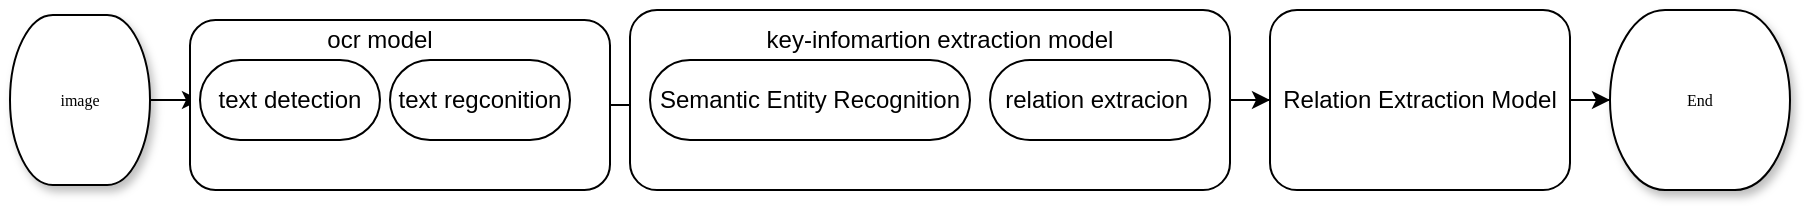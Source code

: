 <mxfile version="24.5.2" type="github">
  <diagram name="Page-1" id="edf60f1a-56cd-e834-aa8a-f176f3a09ee4">
    <mxGraphModel dx="1436" dy="674" grid="1" gridSize="10" guides="1" tooltips="1" connect="1" arrows="1" fold="1" page="1" pageScale="1" pageWidth="1100" pageHeight="850" background="none" math="0" shadow="0">
      <root>
        <mxCell id="0" />
        <mxCell id="1" parent="0" />
        <mxCell id="0HX5EbVThGRFoe1aolxp-29" value="" style="edgeStyle=orthogonalEdgeStyle;rounded=0;orthogonalLoop=1;jettySize=auto;html=1;" edge="1" parent="1" source="60e70716793133e9-30" target="0HX5EbVThGRFoe1aolxp-7">
          <mxGeometry relative="1" as="geometry" />
        </mxCell>
        <mxCell id="60e70716793133e9-30" value="image" style="strokeWidth=1;html=1;shape=mxgraph.flowchart.terminator;whiteSpace=wrap;rounded=0;shadow=1;labelBackgroundColor=none;fontFamily=Verdana;fontSize=8;align=center;" parent="1" vertex="1">
          <mxGeometry x="10" y="72.5" width="70" height="85" as="geometry" />
        </mxCell>
        <mxCell id="0HX5EbVThGRFoe1aolxp-31" value="" style="edgeStyle=orthogonalEdgeStyle;rounded=0;orthogonalLoop=1;jettySize=auto;html=1;" edge="1" parent="1" source="0HX5EbVThGRFoe1aolxp-5" target="0HX5EbVThGRFoe1aolxp-19">
          <mxGeometry relative="1" as="geometry" />
        </mxCell>
        <mxCell id="0HX5EbVThGRFoe1aolxp-5" value="" style="rounded=1;whiteSpace=wrap;html=1;" vertex="1" parent="1">
          <mxGeometry x="100" y="75" width="210" height="85" as="geometry" />
        </mxCell>
        <mxCell id="0HX5EbVThGRFoe1aolxp-6" value="text regconition" style="rounded=1;whiteSpace=wrap;html=1;arcSize=50;" vertex="1" parent="1">
          <mxGeometry x="200" y="95" width="90" height="40" as="geometry" />
        </mxCell>
        <mxCell id="0HX5EbVThGRFoe1aolxp-7" value="text detection" style="rounded=1;whiteSpace=wrap;html=1;arcSize=50;" vertex="1" parent="1">
          <mxGeometry x="105" y="95" width="90" height="40" as="geometry" />
        </mxCell>
        <mxCell id="0HX5EbVThGRFoe1aolxp-25" value="" style="edgeStyle=orthogonalEdgeStyle;rounded=0;orthogonalLoop=1;jettySize=auto;html=1;" edge="1" parent="1" source="0HX5EbVThGRFoe1aolxp-14" target="0HX5EbVThGRFoe1aolxp-17">
          <mxGeometry relative="1" as="geometry" />
        </mxCell>
        <mxCell id="0HX5EbVThGRFoe1aolxp-14" value="" style="rounded=1;whiteSpace=wrap;html=1;" vertex="1" parent="1">
          <mxGeometry x="320" y="70" width="300" height="90" as="geometry" />
        </mxCell>
        <mxCell id="0HX5EbVThGRFoe1aolxp-15" value="Semantic Entity Recognition" style="rounded=1;whiteSpace=wrap;html=1;arcSize=50;" vertex="1" parent="1">
          <mxGeometry x="330" y="95" width="160" height="40" as="geometry" />
        </mxCell>
        <mxCell id="0HX5EbVThGRFoe1aolxp-16" value="relation extracion&amp;nbsp;" style="rounded=1;whiteSpace=wrap;html=1;arcSize=50;" vertex="1" parent="1">
          <mxGeometry x="500" y="95" width="110" height="40" as="geometry" />
        </mxCell>
        <mxCell id="0HX5EbVThGRFoe1aolxp-22" value="" style="edgeStyle=orthogonalEdgeStyle;rounded=0;orthogonalLoop=1;jettySize=auto;html=1;" edge="1" parent="1" source="0HX5EbVThGRFoe1aolxp-17" target="0HX5EbVThGRFoe1aolxp-21">
          <mxGeometry relative="1" as="geometry" />
        </mxCell>
        <mxCell id="0HX5EbVThGRFoe1aolxp-17" value="&lt;div&gt;Relation Extraction Model&lt;/div&gt;" style="rounded=1;whiteSpace=wrap;html=1;" vertex="1" parent="1">
          <mxGeometry x="640" y="70" width="150" height="90" as="geometry" />
        </mxCell>
        <mxCell id="0HX5EbVThGRFoe1aolxp-18" value="ocr model" style="text;html=1;align=center;verticalAlign=middle;whiteSpace=wrap;rounded=0;" vertex="1" parent="1">
          <mxGeometry x="165" y="70" width="60" height="30" as="geometry" />
        </mxCell>
        <mxCell id="0HX5EbVThGRFoe1aolxp-19" value="key-infomartion extraction model" style="text;html=1;align=center;verticalAlign=middle;whiteSpace=wrap;rounded=0;" vertex="1" parent="1">
          <mxGeometry x="370" y="70" width="210" height="30" as="geometry" />
        </mxCell>
        <mxCell id="0HX5EbVThGRFoe1aolxp-21" value="End" style="strokeWidth=1;html=1;shape=mxgraph.flowchart.terminator;whiteSpace=wrap;rounded=0;shadow=1;labelBackgroundColor=none;fontFamily=Verdana;fontSize=8;align=center;" vertex="1" parent="1">
          <mxGeometry x="810" y="70" width="90" height="90" as="geometry" />
        </mxCell>
      </root>
    </mxGraphModel>
  </diagram>
</mxfile>
